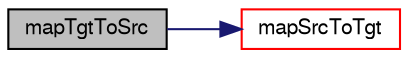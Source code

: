 digraph "mapTgtToSrc"
{
  bgcolor="transparent";
  edge [fontname="FreeSans",fontsize="10",labelfontname="FreeSans",labelfontsize="10"];
  node [fontname="FreeSans",fontsize="10",shape=record];
  rankdir="LR";
  Node1212 [label="mapTgtToSrc",height=0.2,width=0.4,color="black", fillcolor="grey75", style="filled", fontcolor="black"];
  Node1212 -> Node1213 [color="midnightblue",fontsize="10",style="solid",fontname="FreeSans"];
  Node1213 [label="mapSrcToTgt",height=0.2,width=0.4,color="red",URL="$a29254.html#ac935fc9d304794e8b1a89805404df6ee",tooltip="Map field from src to tgt mesh with defined operation. "];
}
